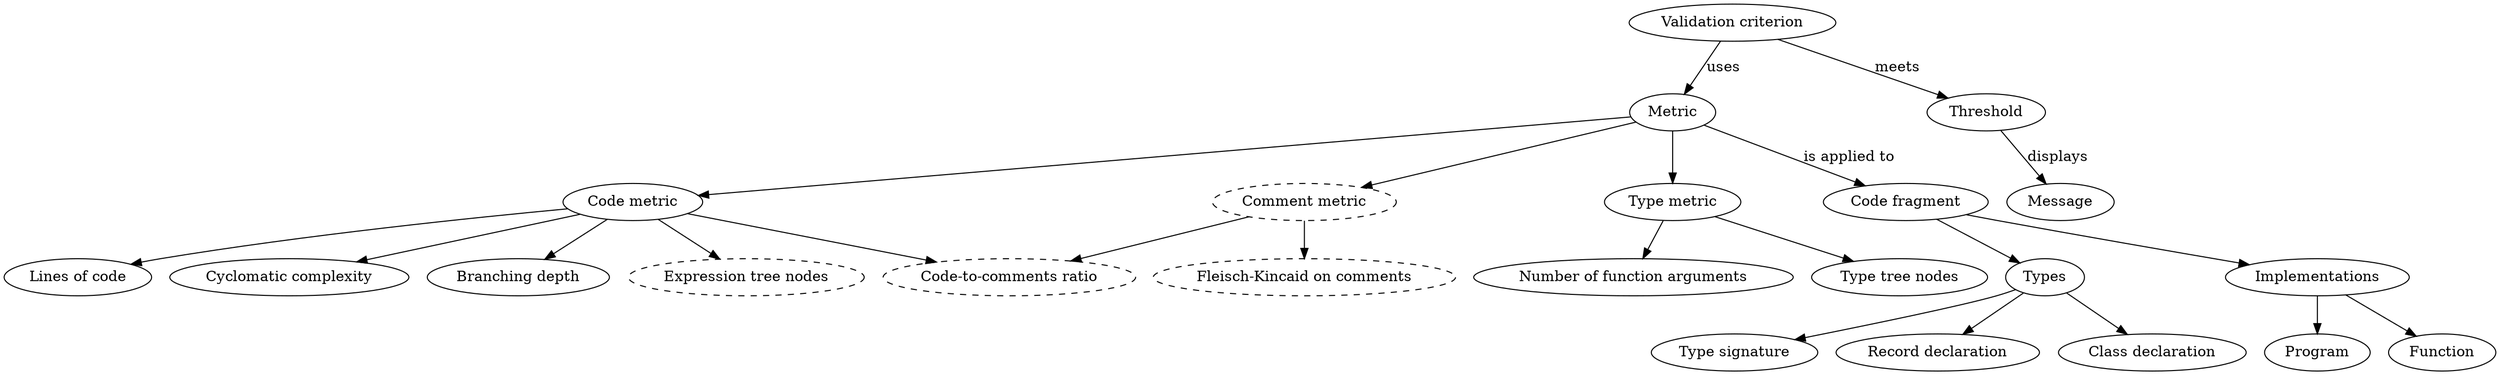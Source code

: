 digraph Concepts {
  //rankdir=LR;
  style=plaintext;
  fontsize=48;
  overlap=false;

  code                        [label="Code fragment"];
  code -> expr;
  expr [label="Implementations"];

  expr -> Function;
  expr -> Program;

  code -> types;
  types [label="Types"];

  types -> "Type signature";
  types -> TypeDecl;
  types -> ClassDecl;
  TypeDecl		      [label="Record declaration"];
  ClassDecl		      [label="Class declaration"];

  Metric -> code [label="is applied to"];

  Metric -> CodeMetric;
  CodeMetric [label="Code metric"];
  Metric -> TypeMetric;
  TypeMetric [label="Type metric"];
  Metric -> CommentMetric;
  CommentMetric [label="Comment metric",style="dashed"];

  CodeMetric -> "Lines of code";
  CodeMetric -> "Cyclomatic complexity";
  CodeMetric -> "Branching depth";
  CodeMetric -> ExprNodes;
  ExprNodes [label="Expression tree nodes",style="dashed"];
  CodeMetric -> CodeCommentRatio;

  TypeMetric -> "Type tree nodes";
  TypeMetric -> "Number of function arguments";

  CommentMetric -> FleischComments;
  FleischComments [label="Fleisch-Kincaid on comments",style="dashed"];
  CommentMetric -> CodeCommentRatio;
  CodeCommentRatio [label="Code-to-comments ratio",style="dashed"];

  Criterion [label="Validation criterion"];
  Criterion -> Metric    [label="uses"];

  Criterion -> Threshold [label="meets"];

  Threshold -> Message   [label="displays"];
}
